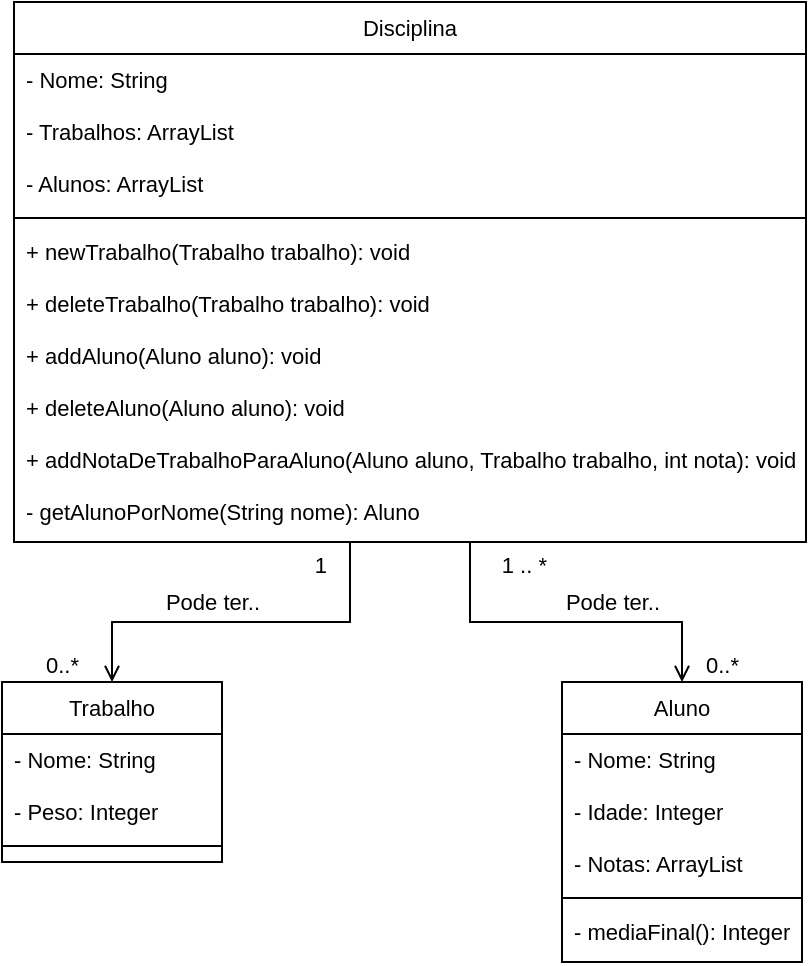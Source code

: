 <mxfile version="20.0.4" type="device"><diagram id="C5RBs43oDa-KdzZeNtuy" name="Page-1"><mxGraphModel dx="713" dy="535" grid="1" gridSize="10" guides="1" tooltips="1" connect="1" arrows="1" fold="1" page="1" pageScale="1" pageWidth="827" pageHeight="1169" math="0" shadow="0"><root><mxCell id="WIyWlLk6GJQsqaUBKTNV-0"/><mxCell id="WIyWlLk6GJQsqaUBKTNV-1" parent="WIyWlLk6GJQsqaUBKTNV-0"/><mxCell id="zkfFHV4jXpPFQw0GAbJ--0" value="Disciplina" style="swimlane;fontStyle=0;align=center;verticalAlign=top;childLayout=stackLayout;horizontal=1;startSize=26;horizontalStack=0;resizeParent=1;resizeLast=0;collapsible=1;marginBottom=0;rounded=0;shadow=0;strokeWidth=1;fontSize=11;" parent="WIyWlLk6GJQsqaUBKTNV-1" vertex="1"><mxGeometry x="216" y="280" width="396" height="270" as="geometry"><mxRectangle x="230" y="140" width="160" height="26" as="alternateBounds"/></mxGeometry></mxCell><mxCell id="zkfFHV4jXpPFQw0GAbJ--2" value="- Nome: String" style="text;align=left;verticalAlign=top;spacingLeft=4;spacingRight=4;overflow=hidden;rotatable=0;points=[[0,0.5],[1,0.5]];portConstraint=eastwest;rounded=0;shadow=0;html=0;fontSize=11;" parent="zkfFHV4jXpPFQw0GAbJ--0" vertex="1"><mxGeometry y="26" width="396" height="26" as="geometry"/></mxCell><mxCell id="hBqh77NrFoHx9SpwOfao-31" value="- Trabalhos: ArrayList" style="text;align=left;verticalAlign=top;spacingLeft=4;spacingRight=4;overflow=hidden;rotatable=0;points=[[0,0.5],[1,0.5]];portConstraint=eastwest;rounded=0;shadow=0;html=0;fontSize=11;" vertex="1" parent="zkfFHV4jXpPFQw0GAbJ--0"><mxGeometry y="52" width="396" height="26" as="geometry"/></mxCell><mxCell id="zkfFHV4jXpPFQw0GAbJ--3" value="- Alunos: ArrayList" style="text;align=left;verticalAlign=top;spacingLeft=4;spacingRight=4;overflow=hidden;rotatable=0;points=[[0,0.5],[1,0.5]];portConstraint=eastwest;rounded=0;shadow=0;html=0;fontSize=11;" parent="zkfFHV4jXpPFQw0GAbJ--0" vertex="1"><mxGeometry y="78" width="396" height="26" as="geometry"/></mxCell><mxCell id="hBqh77NrFoHx9SpwOfao-41" value="" style="line;html=1;strokeWidth=1;align=left;verticalAlign=middle;spacingTop=-1;spacingLeft=3;spacingRight=3;rotatable=0;labelPosition=right;points=[];portConstraint=eastwest;fontSize=11;" vertex="1" parent="zkfFHV4jXpPFQw0GAbJ--0"><mxGeometry y="104" width="396" height="8" as="geometry"/></mxCell><mxCell id="hBqh77NrFoHx9SpwOfao-64" value="+ newTrabalho(Trabalho trabalho): void" style="text;align=left;verticalAlign=top;spacingLeft=4;spacingRight=4;overflow=hidden;rotatable=0;points=[[0,0.5],[1,0.5]];portConstraint=eastwest;rounded=0;shadow=0;html=0;fontSize=11;" vertex="1" parent="zkfFHV4jXpPFQw0GAbJ--0"><mxGeometry y="112" width="396" height="26" as="geometry"/></mxCell><mxCell id="hBqh77NrFoHx9SpwOfao-65" value="+ deleteTrabalho(Trabalho trabalho): void" style="text;align=left;verticalAlign=top;spacingLeft=4;spacingRight=4;overflow=hidden;rotatable=0;points=[[0,0.5],[1,0.5]];portConstraint=eastwest;rounded=0;shadow=0;html=0;fontSize=11;" vertex="1" parent="zkfFHV4jXpPFQw0GAbJ--0"><mxGeometry y="138" width="396" height="26" as="geometry"/></mxCell><mxCell id="hBqh77NrFoHx9SpwOfao-66" value="+ addAluno(Aluno aluno): void" style="text;align=left;verticalAlign=top;spacingLeft=4;spacingRight=4;overflow=hidden;rotatable=0;points=[[0,0.5],[1,0.5]];portConstraint=eastwest;rounded=0;shadow=0;html=0;fontSize=11;" vertex="1" parent="zkfFHV4jXpPFQw0GAbJ--0"><mxGeometry y="164" width="396" height="26" as="geometry"/></mxCell><mxCell id="hBqh77NrFoHx9SpwOfao-67" value="+ deleteAluno(Aluno aluno): void" style="text;align=left;verticalAlign=top;spacingLeft=4;spacingRight=4;overflow=hidden;rotatable=0;points=[[0,0.5],[1,0.5]];portConstraint=eastwest;rounded=0;shadow=0;html=0;fontSize=11;" vertex="1" parent="zkfFHV4jXpPFQw0GAbJ--0"><mxGeometry y="190" width="396" height="26" as="geometry"/></mxCell><mxCell id="hBqh77NrFoHx9SpwOfao-75" value="+ addNotaDeTrabalhoParaAluno(Aluno aluno, Trabalho trabalho, int nota): void" style="text;align=left;verticalAlign=top;spacingLeft=4;spacingRight=4;overflow=hidden;rotatable=0;points=[[0,0.5],[1,0.5]];portConstraint=eastwest;rounded=0;shadow=0;html=0;fontSize=11;" vertex="1" parent="zkfFHV4jXpPFQw0GAbJ--0"><mxGeometry y="216" width="396" height="26" as="geometry"/></mxCell><mxCell id="hBqh77NrFoHx9SpwOfao-76" value="- getAlunoPorNome(String nome): Aluno" style="text;align=left;verticalAlign=top;spacingLeft=4;spacingRight=4;overflow=hidden;rotatable=0;points=[[0,0.5],[1,0.5]];portConstraint=eastwest;rounded=0;shadow=0;html=0;fontSize=11;" vertex="1" parent="zkfFHV4jXpPFQw0GAbJ--0"><mxGeometry y="242" width="396" height="26" as="geometry"/></mxCell><mxCell id="hBqh77NrFoHx9SpwOfao-32" value="Aluno" style="swimlane;fontStyle=0;align=center;verticalAlign=top;childLayout=stackLayout;horizontal=1;startSize=26;horizontalStack=0;resizeParent=1;resizeLast=0;collapsible=1;marginBottom=0;rounded=0;shadow=0;strokeWidth=1;fontSize=11;" vertex="1" parent="WIyWlLk6GJQsqaUBKTNV-1"><mxGeometry x="490" y="620" width="120" height="140" as="geometry"><mxRectangle x="550" y="140" width="160" height="26" as="alternateBounds"/></mxGeometry></mxCell><mxCell id="hBqh77NrFoHx9SpwOfao-33" value="- Nome: String" style="text;align=left;verticalAlign=top;spacingLeft=4;spacingRight=4;overflow=hidden;rotatable=0;points=[[0,0.5],[1,0.5]];portConstraint=eastwest;fontSize=11;" vertex="1" parent="hBqh77NrFoHx9SpwOfao-32"><mxGeometry y="26" width="120" height="26" as="geometry"/></mxCell><mxCell id="hBqh77NrFoHx9SpwOfao-34" value="- Idade: Integer" style="text;align=left;verticalAlign=top;spacingLeft=4;spacingRight=4;overflow=hidden;rotatable=0;points=[[0,0.5],[1,0.5]];portConstraint=eastwest;rounded=0;shadow=0;html=0;fontSize=11;" vertex="1" parent="hBqh77NrFoHx9SpwOfao-32"><mxGeometry y="52" width="120" height="26" as="geometry"/></mxCell><mxCell id="hBqh77NrFoHx9SpwOfao-35" value="- Notas: ArrayList" style="text;align=left;verticalAlign=top;spacingLeft=4;spacingRight=4;overflow=hidden;rotatable=0;points=[[0,0.5],[1,0.5]];portConstraint=eastwest;rounded=0;shadow=0;html=0;fontSize=11;" vertex="1" parent="hBqh77NrFoHx9SpwOfao-32"><mxGeometry y="78" width="120" height="26" as="geometry"/></mxCell><mxCell id="hBqh77NrFoHx9SpwOfao-38" value="" style="line;html=1;strokeWidth=1;align=left;verticalAlign=middle;spacingTop=-1;spacingLeft=3;spacingRight=3;rotatable=0;labelPosition=right;points=[];portConstraint=eastwest;fontSize=11;" vertex="1" parent="hBqh77NrFoHx9SpwOfao-32"><mxGeometry y="104" width="120" height="8" as="geometry"/></mxCell><mxCell id="hBqh77NrFoHx9SpwOfao-74" value="- mediaFinal(): Integer" style="text;align=left;verticalAlign=top;spacingLeft=4;spacingRight=4;overflow=hidden;rotatable=0;points=[[0,0.5],[1,0.5]];portConstraint=eastwest;rounded=0;shadow=0;html=0;fontSize=11;" vertex="1" parent="hBqh77NrFoHx9SpwOfao-32"><mxGeometry y="112" width="120" height="26" as="geometry"/></mxCell><mxCell id="hBqh77NrFoHx9SpwOfao-43" value="Trabalho" style="swimlane;fontStyle=0;align=center;verticalAlign=top;childLayout=stackLayout;horizontal=1;startSize=26;horizontalStack=0;resizeParent=1;resizeLast=0;collapsible=1;marginBottom=0;rounded=0;shadow=0;strokeWidth=1;fontSize=11;" vertex="1" parent="WIyWlLk6GJQsqaUBKTNV-1"><mxGeometry x="210" y="620" width="110" height="90" as="geometry"><mxRectangle x="550" y="140" width="160" height="26" as="alternateBounds"/></mxGeometry></mxCell><mxCell id="hBqh77NrFoHx9SpwOfao-44" value="- Nome: String" style="text;align=left;verticalAlign=top;spacingLeft=4;spacingRight=4;overflow=hidden;rotatable=0;points=[[0,0.5],[1,0.5]];portConstraint=eastwest;fontSize=11;" vertex="1" parent="hBqh77NrFoHx9SpwOfao-43"><mxGeometry y="26" width="110" height="26" as="geometry"/></mxCell><mxCell id="hBqh77NrFoHx9SpwOfao-45" value="- Peso: Integer" style="text;align=left;verticalAlign=top;spacingLeft=4;spacingRight=4;overflow=hidden;rotatable=0;points=[[0,0.5],[1,0.5]];portConstraint=eastwest;rounded=0;shadow=0;html=0;fontSize=11;" vertex="1" parent="hBqh77NrFoHx9SpwOfao-43"><mxGeometry y="52" width="110" height="26" as="geometry"/></mxCell><mxCell id="hBqh77NrFoHx9SpwOfao-70" value="" style="line;html=1;strokeWidth=1;align=left;verticalAlign=middle;spacingTop=-1;spacingLeft=3;spacingRight=3;rotatable=0;labelPosition=right;points=[];portConstraint=eastwest;fontSize=11;" vertex="1" parent="hBqh77NrFoHx9SpwOfao-43"><mxGeometry y="78" width="110" height="8" as="geometry"/></mxCell><mxCell id="hBqh77NrFoHx9SpwOfao-54" value="" style="endArrow=none;shadow=0;strokeWidth=1;rounded=0;endFill=0;edgeStyle=elbowEdgeStyle;elbow=vertical;exitX=0.5;exitY=0;exitDx=0;exitDy=0;startArrow=open;startFill=0;fontSize=11;" edge="1" parent="WIyWlLk6GJQsqaUBKTNV-1" source="hBqh77NrFoHx9SpwOfao-43"><mxGeometry x="0.5" y="41" relative="1" as="geometry"><mxPoint x="366.0" y="600.003" as="sourcePoint"/><mxPoint x="384" y="550" as="targetPoint"/><mxPoint x="-40" y="32" as="offset"/><Array as="points"><mxPoint x="394" y="590"/></Array></mxGeometry></mxCell><mxCell id="hBqh77NrFoHx9SpwOfao-55" value="0..*" style="resizable=0;align=left;verticalAlign=bottom;labelBackgroundColor=none;fontSize=11;" connectable="0" vertex="1" parent="hBqh77NrFoHx9SpwOfao-54"><mxGeometry x="-1" relative="1" as="geometry"><mxPoint x="-35" as="offset"/></mxGeometry></mxCell><mxCell id="hBqh77NrFoHx9SpwOfao-56" value="1" style="resizable=0;align=right;verticalAlign=bottom;labelBackgroundColor=none;fontSize=11;" connectable="0" vertex="1" parent="hBqh77NrFoHx9SpwOfao-54"><mxGeometry x="1" relative="1" as="geometry"><mxPoint x="-10" y="20" as="offset"/></mxGeometry></mxCell><mxCell id="hBqh77NrFoHx9SpwOfao-58" value="" style="endArrow=none;shadow=0;strokeWidth=1;rounded=0;endFill=0;edgeStyle=elbowEdgeStyle;elbow=vertical;exitX=0.5;exitY=0;exitDx=0;exitDy=0;startArrow=open;startFill=0;fontSize=11;" edge="1" parent="WIyWlLk6GJQsqaUBKTNV-1" source="hBqh77NrFoHx9SpwOfao-32"><mxGeometry x="0.5" y="41" relative="1" as="geometry"><mxPoint x="264" y="630" as="sourcePoint"/><mxPoint x="444" y="550" as="targetPoint"/><mxPoint x="-40" y="32" as="offset"/><Array as="points"><mxPoint x="434" y="590"/></Array></mxGeometry></mxCell><mxCell id="hBqh77NrFoHx9SpwOfao-59" value="0..*" style="resizable=0;align=left;verticalAlign=bottom;labelBackgroundColor=none;fontSize=11;" connectable="0" vertex="1" parent="hBqh77NrFoHx9SpwOfao-58"><mxGeometry x="-1" relative="1" as="geometry"><mxPoint x="10" as="offset"/></mxGeometry></mxCell><mxCell id="hBqh77NrFoHx9SpwOfao-61" value="1 .. *" style="resizable=0;align=right;verticalAlign=bottom;labelBackgroundColor=none;fontSize=11;" connectable="0" vertex="1" parent="WIyWlLk6GJQsqaUBKTNV-1"><mxGeometry x="484" y="570.003" as="geometry"/></mxCell><mxCell id="hBqh77NrFoHx9SpwOfao-62" value="Pode ter.." style="text;html=1;align=center;verticalAlign=middle;resizable=0;points=[];autosize=1;strokeColor=none;fillColor=none;fontSize=11;" vertex="1" parent="WIyWlLk6GJQsqaUBKTNV-1"><mxGeometry x="280" y="565" width="70" height="30" as="geometry"/></mxCell><mxCell id="hBqh77NrFoHx9SpwOfao-63" value="Pode ter.." style="text;html=1;align=center;verticalAlign=middle;resizable=0;points=[];autosize=1;strokeColor=none;fillColor=none;fontSize=11;" vertex="1" parent="WIyWlLk6GJQsqaUBKTNV-1"><mxGeometry x="480" y="565" width="70" height="30" as="geometry"/></mxCell></root></mxGraphModel></diagram></mxfile>